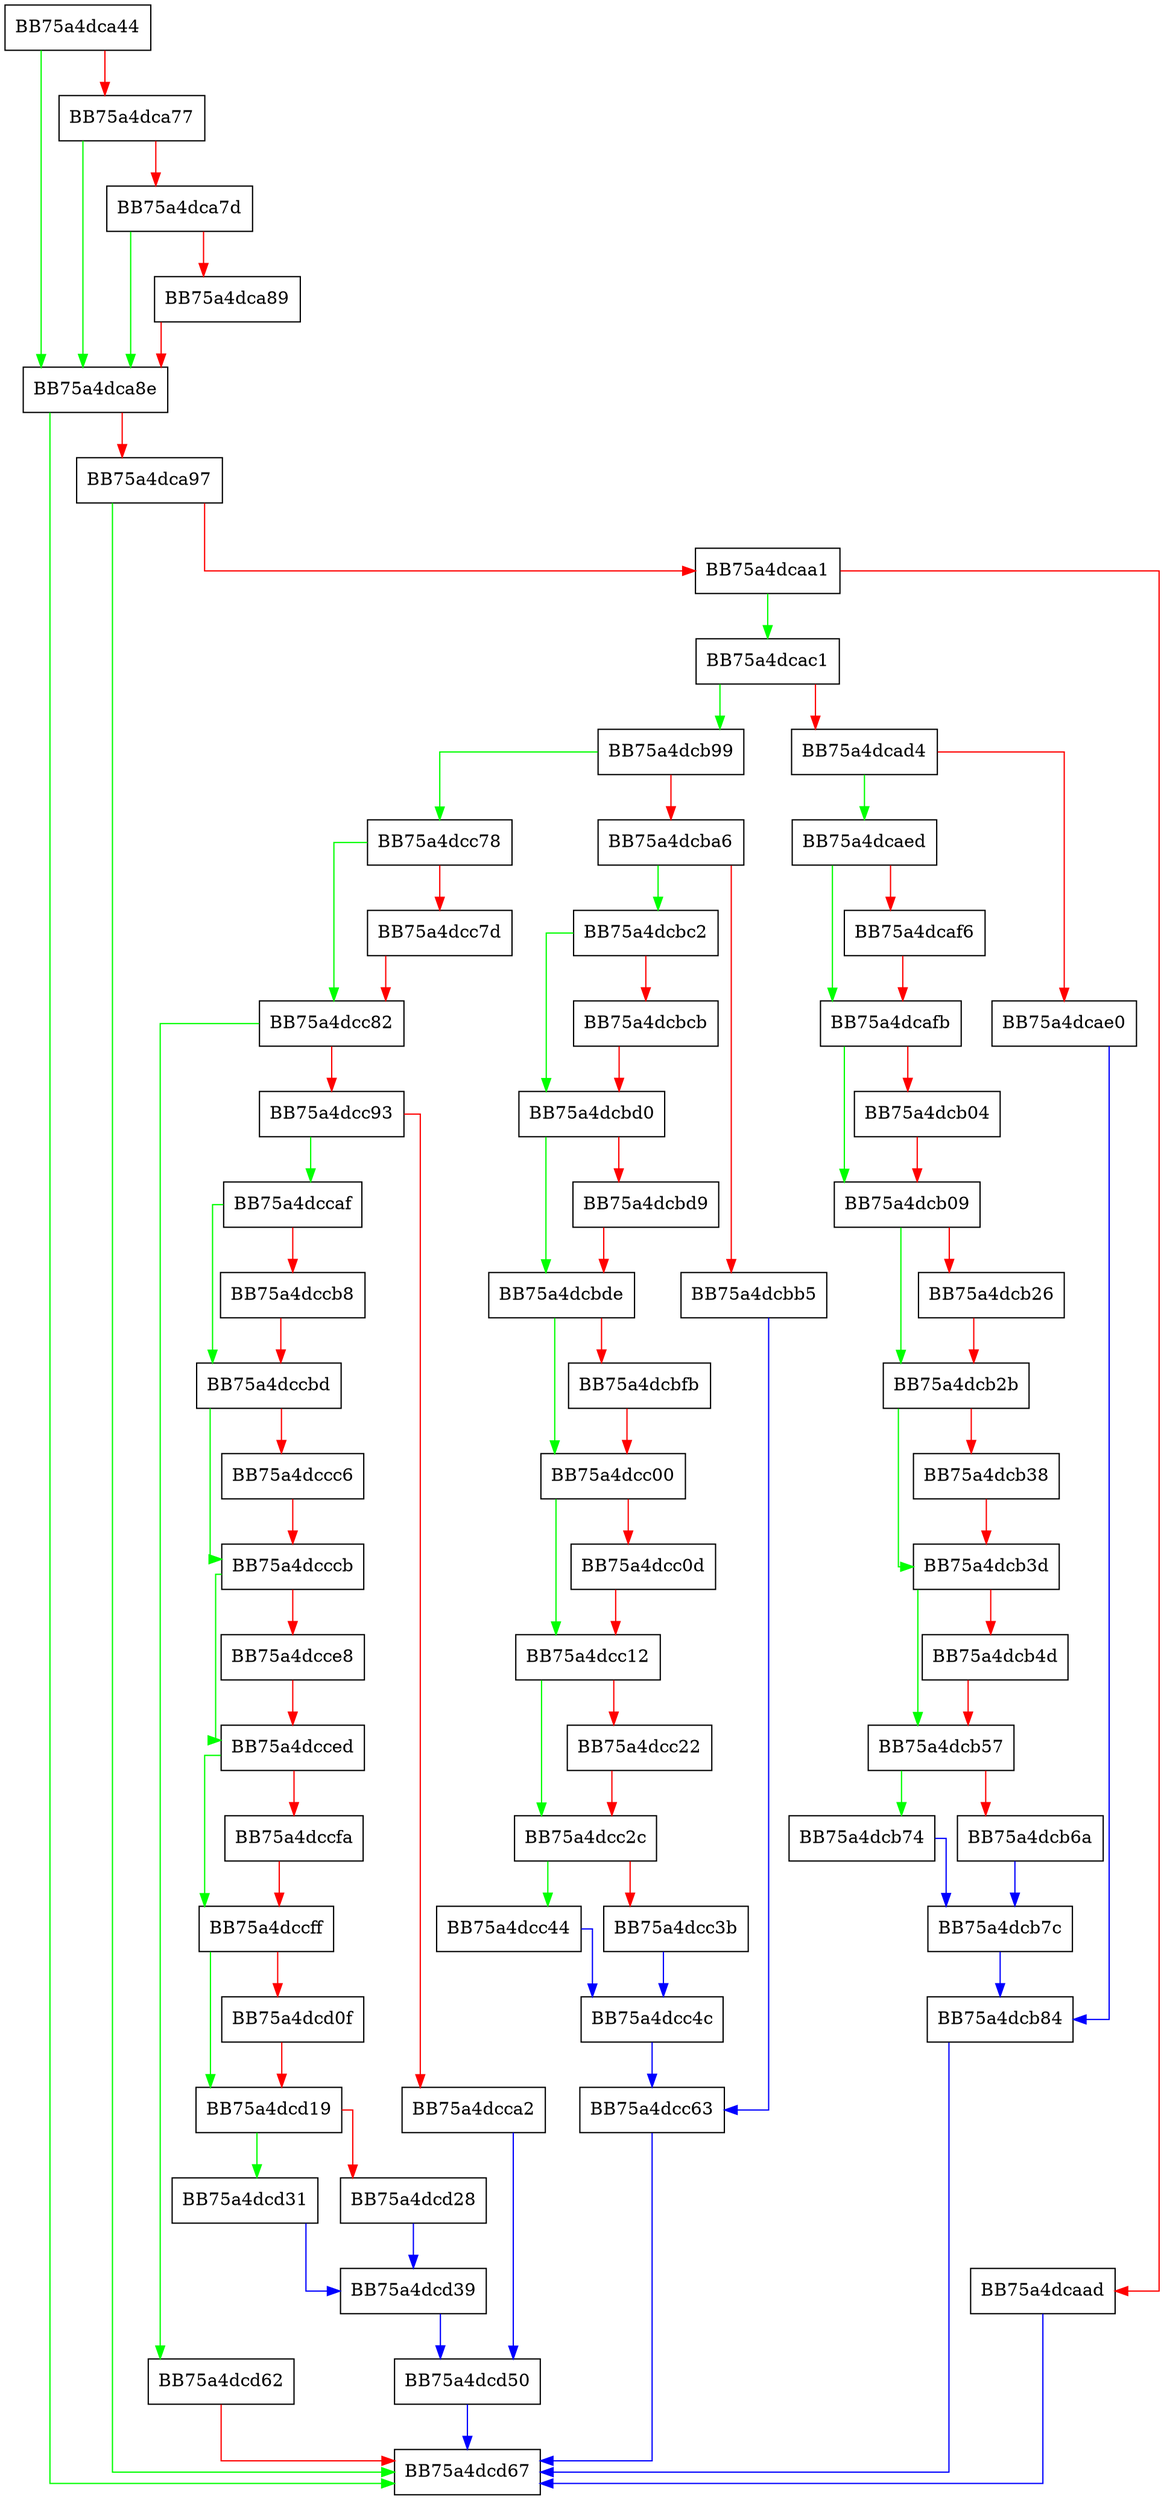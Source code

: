 digraph freeNodeInfo {
  node [shape="box"];
  graph [splines=ortho];
  BB75a4dca44 -> BB75a4dca8e [color="green"];
  BB75a4dca44 -> BB75a4dca77 [color="red"];
  BB75a4dca77 -> BB75a4dca8e [color="green"];
  BB75a4dca77 -> BB75a4dca7d [color="red"];
  BB75a4dca7d -> BB75a4dca8e [color="green"];
  BB75a4dca7d -> BB75a4dca89 [color="red"];
  BB75a4dca89 -> BB75a4dca8e [color="red"];
  BB75a4dca8e -> BB75a4dcd67 [color="green"];
  BB75a4dca8e -> BB75a4dca97 [color="red"];
  BB75a4dca97 -> BB75a4dcd67 [color="green"];
  BB75a4dca97 -> BB75a4dcaa1 [color="red"];
  BB75a4dcaa1 -> BB75a4dcac1 [color="green"];
  BB75a4dcaa1 -> BB75a4dcaad [color="red"];
  BB75a4dcaad -> BB75a4dcd67 [color="blue"];
  BB75a4dcac1 -> BB75a4dcb99 [color="green"];
  BB75a4dcac1 -> BB75a4dcad4 [color="red"];
  BB75a4dcad4 -> BB75a4dcaed [color="green"];
  BB75a4dcad4 -> BB75a4dcae0 [color="red"];
  BB75a4dcae0 -> BB75a4dcb84 [color="blue"];
  BB75a4dcaed -> BB75a4dcafb [color="green"];
  BB75a4dcaed -> BB75a4dcaf6 [color="red"];
  BB75a4dcaf6 -> BB75a4dcafb [color="red"];
  BB75a4dcafb -> BB75a4dcb09 [color="green"];
  BB75a4dcafb -> BB75a4dcb04 [color="red"];
  BB75a4dcb04 -> BB75a4dcb09 [color="red"];
  BB75a4dcb09 -> BB75a4dcb2b [color="green"];
  BB75a4dcb09 -> BB75a4dcb26 [color="red"];
  BB75a4dcb26 -> BB75a4dcb2b [color="red"];
  BB75a4dcb2b -> BB75a4dcb3d [color="green"];
  BB75a4dcb2b -> BB75a4dcb38 [color="red"];
  BB75a4dcb38 -> BB75a4dcb3d [color="red"];
  BB75a4dcb3d -> BB75a4dcb57 [color="green"];
  BB75a4dcb3d -> BB75a4dcb4d [color="red"];
  BB75a4dcb4d -> BB75a4dcb57 [color="red"];
  BB75a4dcb57 -> BB75a4dcb74 [color="green"];
  BB75a4dcb57 -> BB75a4dcb6a [color="red"];
  BB75a4dcb6a -> BB75a4dcb7c [color="blue"];
  BB75a4dcb74 -> BB75a4dcb7c [color="blue"];
  BB75a4dcb7c -> BB75a4dcb84 [color="blue"];
  BB75a4dcb84 -> BB75a4dcd67 [color="blue"];
  BB75a4dcb99 -> BB75a4dcc78 [color="green"];
  BB75a4dcb99 -> BB75a4dcba6 [color="red"];
  BB75a4dcba6 -> BB75a4dcbc2 [color="green"];
  BB75a4dcba6 -> BB75a4dcbb5 [color="red"];
  BB75a4dcbb5 -> BB75a4dcc63 [color="blue"];
  BB75a4dcbc2 -> BB75a4dcbd0 [color="green"];
  BB75a4dcbc2 -> BB75a4dcbcb [color="red"];
  BB75a4dcbcb -> BB75a4dcbd0 [color="red"];
  BB75a4dcbd0 -> BB75a4dcbde [color="green"];
  BB75a4dcbd0 -> BB75a4dcbd9 [color="red"];
  BB75a4dcbd9 -> BB75a4dcbde [color="red"];
  BB75a4dcbde -> BB75a4dcc00 [color="green"];
  BB75a4dcbde -> BB75a4dcbfb [color="red"];
  BB75a4dcbfb -> BB75a4dcc00 [color="red"];
  BB75a4dcc00 -> BB75a4dcc12 [color="green"];
  BB75a4dcc00 -> BB75a4dcc0d [color="red"];
  BB75a4dcc0d -> BB75a4dcc12 [color="red"];
  BB75a4dcc12 -> BB75a4dcc2c [color="green"];
  BB75a4dcc12 -> BB75a4dcc22 [color="red"];
  BB75a4dcc22 -> BB75a4dcc2c [color="red"];
  BB75a4dcc2c -> BB75a4dcc44 [color="green"];
  BB75a4dcc2c -> BB75a4dcc3b [color="red"];
  BB75a4dcc3b -> BB75a4dcc4c [color="blue"];
  BB75a4dcc44 -> BB75a4dcc4c [color="blue"];
  BB75a4dcc4c -> BB75a4dcc63 [color="blue"];
  BB75a4dcc63 -> BB75a4dcd67 [color="blue"];
  BB75a4dcc78 -> BB75a4dcc82 [color="green"];
  BB75a4dcc78 -> BB75a4dcc7d [color="red"];
  BB75a4dcc7d -> BB75a4dcc82 [color="red"];
  BB75a4dcc82 -> BB75a4dcd62 [color="green"];
  BB75a4dcc82 -> BB75a4dcc93 [color="red"];
  BB75a4dcc93 -> BB75a4dccaf [color="green"];
  BB75a4dcc93 -> BB75a4dcca2 [color="red"];
  BB75a4dcca2 -> BB75a4dcd50 [color="blue"];
  BB75a4dccaf -> BB75a4dccbd [color="green"];
  BB75a4dccaf -> BB75a4dccb8 [color="red"];
  BB75a4dccb8 -> BB75a4dccbd [color="red"];
  BB75a4dccbd -> BB75a4dcccb [color="green"];
  BB75a4dccbd -> BB75a4dccc6 [color="red"];
  BB75a4dccc6 -> BB75a4dcccb [color="red"];
  BB75a4dcccb -> BB75a4dcced [color="green"];
  BB75a4dcccb -> BB75a4dcce8 [color="red"];
  BB75a4dcce8 -> BB75a4dcced [color="red"];
  BB75a4dcced -> BB75a4dccff [color="green"];
  BB75a4dcced -> BB75a4dccfa [color="red"];
  BB75a4dccfa -> BB75a4dccff [color="red"];
  BB75a4dccff -> BB75a4dcd19 [color="green"];
  BB75a4dccff -> BB75a4dcd0f [color="red"];
  BB75a4dcd0f -> BB75a4dcd19 [color="red"];
  BB75a4dcd19 -> BB75a4dcd31 [color="green"];
  BB75a4dcd19 -> BB75a4dcd28 [color="red"];
  BB75a4dcd28 -> BB75a4dcd39 [color="blue"];
  BB75a4dcd31 -> BB75a4dcd39 [color="blue"];
  BB75a4dcd39 -> BB75a4dcd50 [color="blue"];
  BB75a4dcd50 -> BB75a4dcd67 [color="blue"];
  BB75a4dcd62 -> BB75a4dcd67 [color="red"];
}